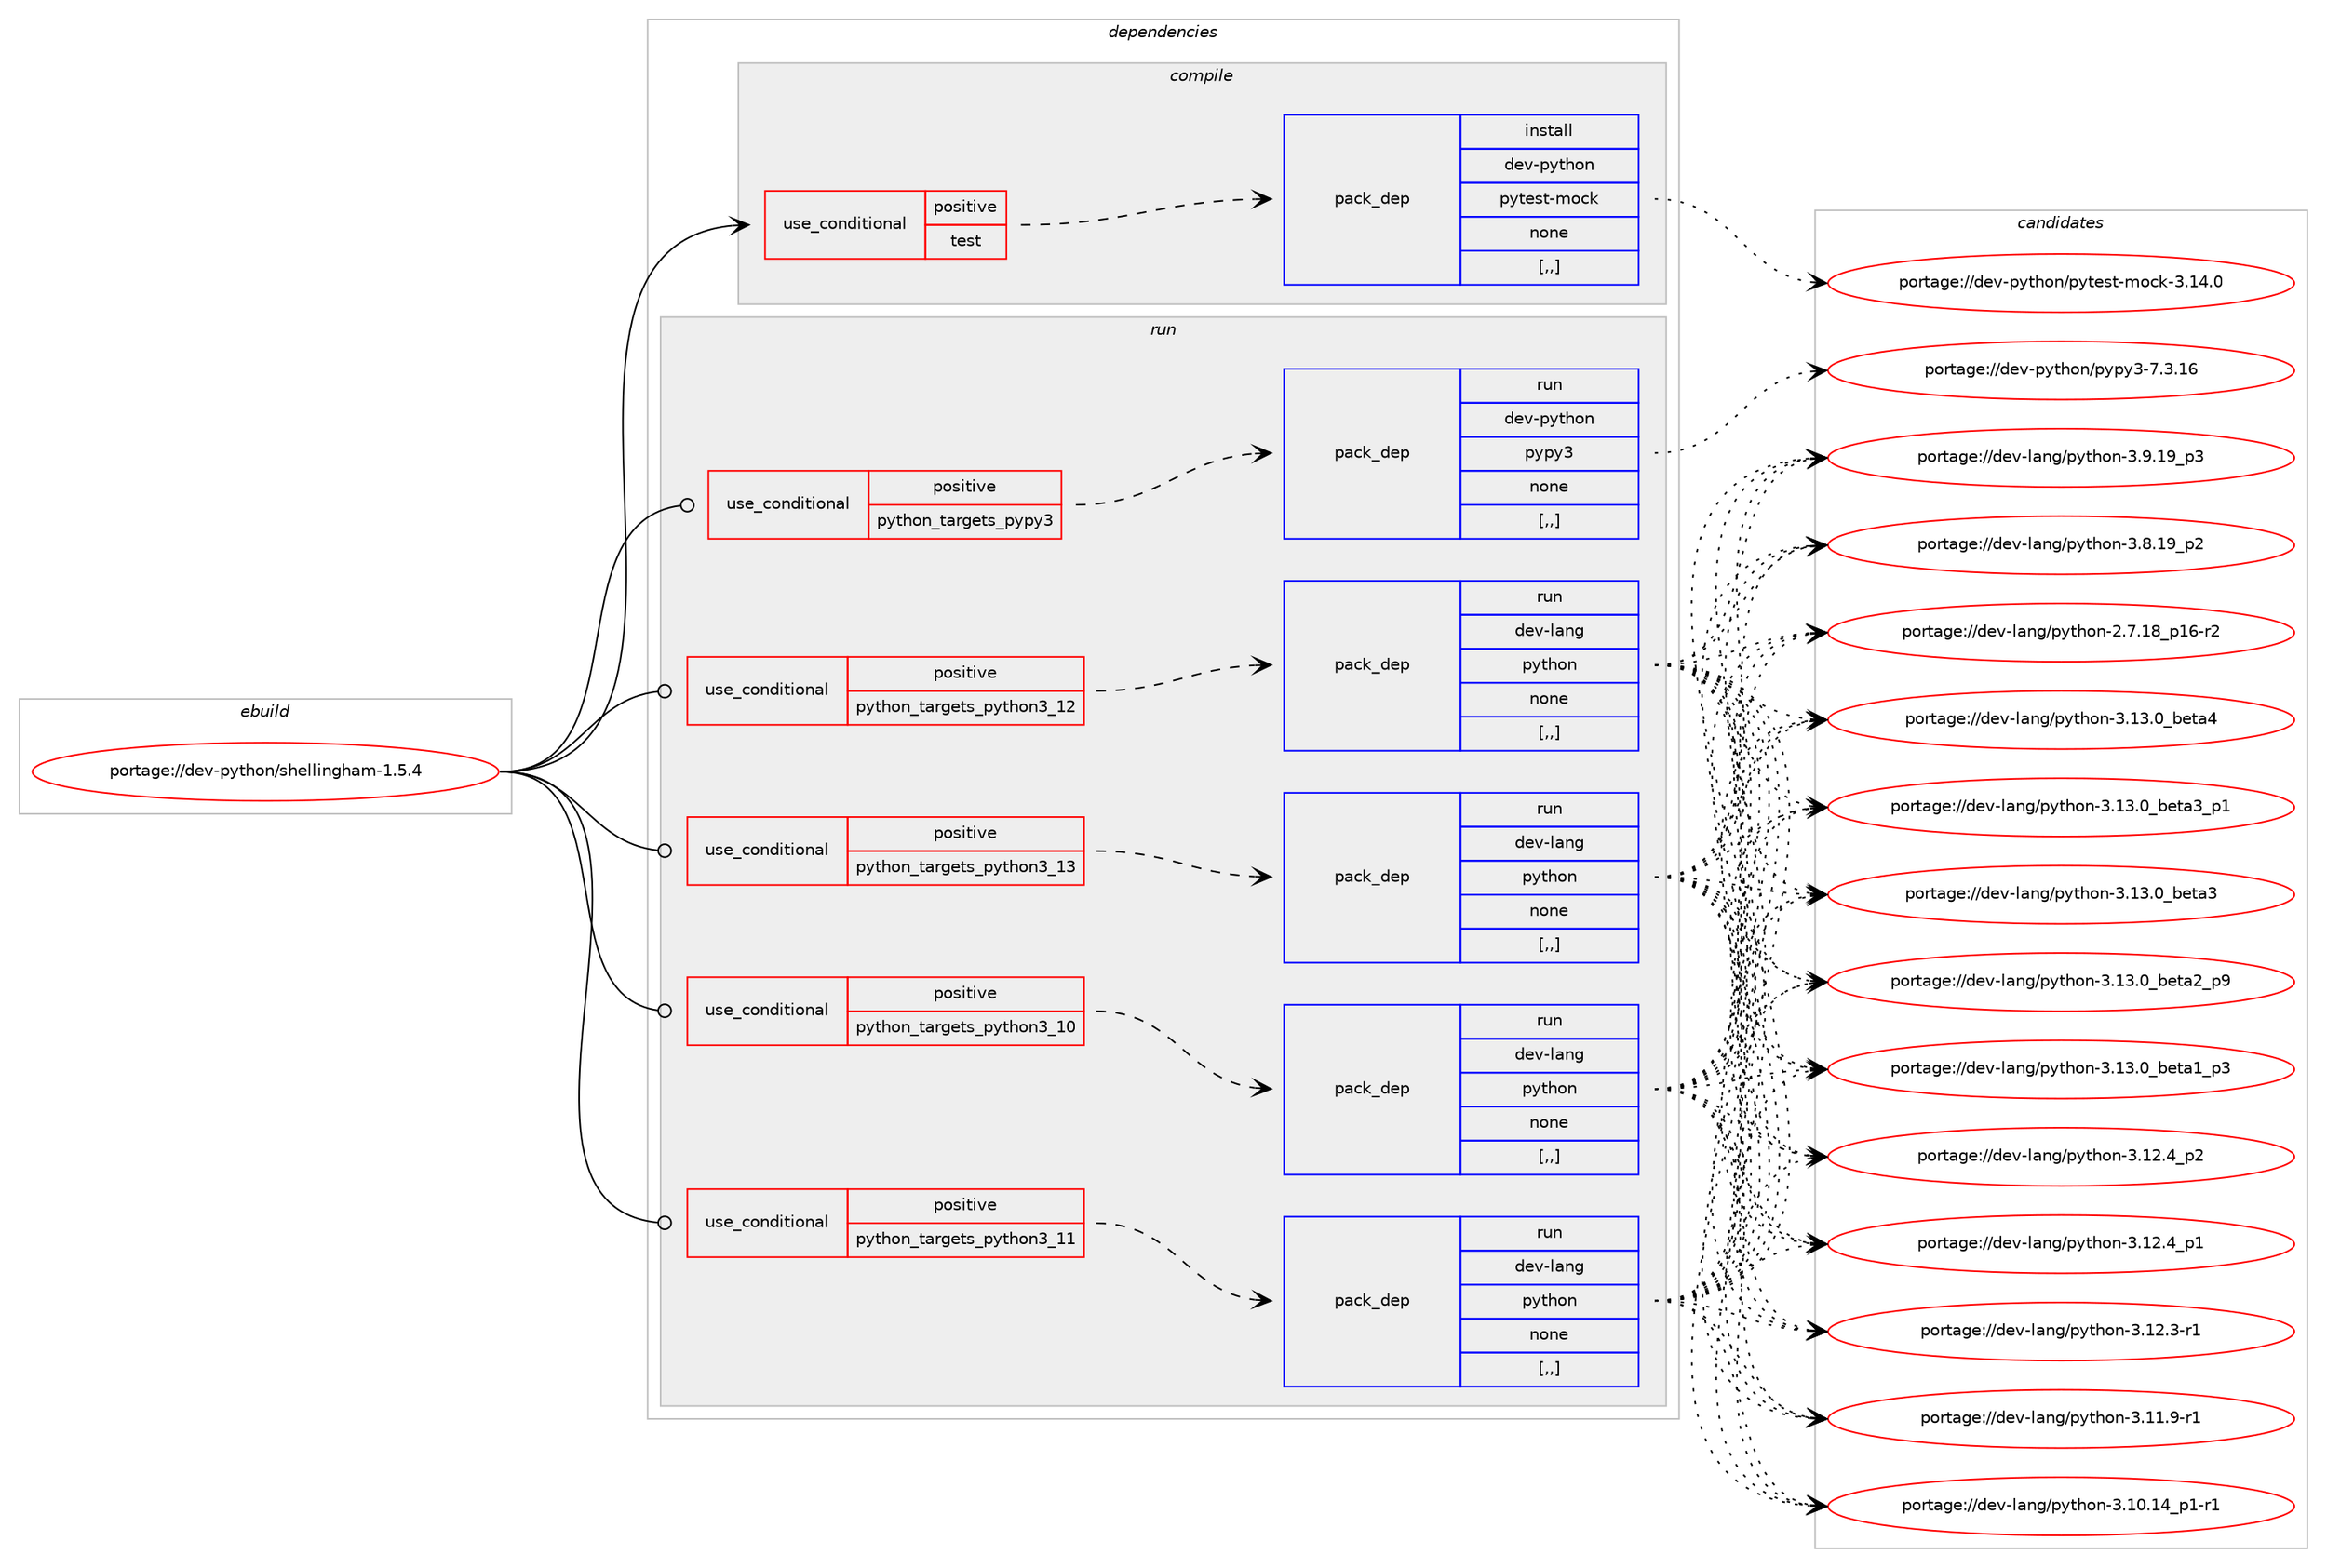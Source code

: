 digraph prolog {

# *************
# Graph options
# *************

newrank=true;
concentrate=true;
compound=true;
graph [rankdir=LR,fontname=Helvetica,fontsize=10,ranksep=1.5];#, ranksep=2.5, nodesep=0.2];
edge  [arrowhead=vee];
node  [fontname=Helvetica,fontsize=10];

# **********
# The ebuild
# **********

subgraph cluster_leftcol {
color=gray;
label=<<i>ebuild</i>>;
id [label="portage://dev-python/shellingham-1.5.4", color=red, width=4, href="../dev-python/shellingham-1.5.4.svg"];
}

# ****************
# The dependencies
# ****************

subgraph cluster_midcol {
color=gray;
label=<<i>dependencies</i>>;
subgraph cluster_compile {
fillcolor="#eeeeee";
style=filled;
label=<<i>compile</i>>;
subgraph cond39564 {
dependency163389 [label=<<TABLE BORDER="0" CELLBORDER="1" CELLSPACING="0" CELLPADDING="4"><TR><TD ROWSPAN="3" CELLPADDING="10">use_conditional</TD></TR><TR><TD>positive</TD></TR><TR><TD>test</TD></TR></TABLE>>, shape=none, color=red];
subgraph pack122553 {
dependency163390 [label=<<TABLE BORDER="0" CELLBORDER="1" CELLSPACING="0" CELLPADDING="4" WIDTH="220"><TR><TD ROWSPAN="6" CELLPADDING="30">pack_dep</TD></TR><TR><TD WIDTH="110">install</TD></TR><TR><TD>dev-python</TD></TR><TR><TD>pytest-mock</TD></TR><TR><TD>none</TD></TR><TR><TD>[,,]</TD></TR></TABLE>>, shape=none, color=blue];
}
dependency163389:e -> dependency163390:w [weight=20,style="dashed",arrowhead="vee"];
}
id:e -> dependency163389:w [weight=20,style="solid",arrowhead="vee"];
}
subgraph cluster_compileandrun {
fillcolor="#eeeeee";
style=filled;
label=<<i>compile and run</i>>;
}
subgraph cluster_run {
fillcolor="#eeeeee";
style=filled;
label=<<i>run</i>>;
subgraph cond39565 {
dependency163391 [label=<<TABLE BORDER="0" CELLBORDER="1" CELLSPACING="0" CELLPADDING="4"><TR><TD ROWSPAN="3" CELLPADDING="10">use_conditional</TD></TR><TR><TD>positive</TD></TR><TR><TD>python_targets_pypy3</TD></TR></TABLE>>, shape=none, color=red];
subgraph pack122554 {
dependency163392 [label=<<TABLE BORDER="0" CELLBORDER="1" CELLSPACING="0" CELLPADDING="4" WIDTH="220"><TR><TD ROWSPAN="6" CELLPADDING="30">pack_dep</TD></TR><TR><TD WIDTH="110">run</TD></TR><TR><TD>dev-python</TD></TR><TR><TD>pypy3</TD></TR><TR><TD>none</TD></TR><TR><TD>[,,]</TD></TR></TABLE>>, shape=none, color=blue];
}
dependency163391:e -> dependency163392:w [weight=20,style="dashed",arrowhead="vee"];
}
id:e -> dependency163391:w [weight=20,style="solid",arrowhead="odot"];
subgraph cond39566 {
dependency163393 [label=<<TABLE BORDER="0" CELLBORDER="1" CELLSPACING="0" CELLPADDING="4"><TR><TD ROWSPAN="3" CELLPADDING="10">use_conditional</TD></TR><TR><TD>positive</TD></TR><TR><TD>python_targets_python3_10</TD></TR></TABLE>>, shape=none, color=red];
subgraph pack122555 {
dependency163394 [label=<<TABLE BORDER="0" CELLBORDER="1" CELLSPACING="0" CELLPADDING="4" WIDTH="220"><TR><TD ROWSPAN="6" CELLPADDING="30">pack_dep</TD></TR><TR><TD WIDTH="110">run</TD></TR><TR><TD>dev-lang</TD></TR><TR><TD>python</TD></TR><TR><TD>none</TD></TR><TR><TD>[,,]</TD></TR></TABLE>>, shape=none, color=blue];
}
dependency163393:e -> dependency163394:w [weight=20,style="dashed",arrowhead="vee"];
}
id:e -> dependency163393:w [weight=20,style="solid",arrowhead="odot"];
subgraph cond39567 {
dependency163395 [label=<<TABLE BORDER="0" CELLBORDER="1" CELLSPACING="0" CELLPADDING="4"><TR><TD ROWSPAN="3" CELLPADDING="10">use_conditional</TD></TR><TR><TD>positive</TD></TR><TR><TD>python_targets_python3_11</TD></TR></TABLE>>, shape=none, color=red];
subgraph pack122556 {
dependency163396 [label=<<TABLE BORDER="0" CELLBORDER="1" CELLSPACING="0" CELLPADDING="4" WIDTH="220"><TR><TD ROWSPAN="6" CELLPADDING="30">pack_dep</TD></TR><TR><TD WIDTH="110">run</TD></TR><TR><TD>dev-lang</TD></TR><TR><TD>python</TD></TR><TR><TD>none</TD></TR><TR><TD>[,,]</TD></TR></TABLE>>, shape=none, color=blue];
}
dependency163395:e -> dependency163396:w [weight=20,style="dashed",arrowhead="vee"];
}
id:e -> dependency163395:w [weight=20,style="solid",arrowhead="odot"];
subgraph cond39568 {
dependency163397 [label=<<TABLE BORDER="0" CELLBORDER="1" CELLSPACING="0" CELLPADDING="4"><TR><TD ROWSPAN="3" CELLPADDING="10">use_conditional</TD></TR><TR><TD>positive</TD></TR><TR><TD>python_targets_python3_12</TD></TR></TABLE>>, shape=none, color=red];
subgraph pack122557 {
dependency163398 [label=<<TABLE BORDER="0" CELLBORDER="1" CELLSPACING="0" CELLPADDING="4" WIDTH="220"><TR><TD ROWSPAN="6" CELLPADDING="30">pack_dep</TD></TR><TR><TD WIDTH="110">run</TD></TR><TR><TD>dev-lang</TD></TR><TR><TD>python</TD></TR><TR><TD>none</TD></TR><TR><TD>[,,]</TD></TR></TABLE>>, shape=none, color=blue];
}
dependency163397:e -> dependency163398:w [weight=20,style="dashed",arrowhead="vee"];
}
id:e -> dependency163397:w [weight=20,style="solid",arrowhead="odot"];
subgraph cond39569 {
dependency163399 [label=<<TABLE BORDER="0" CELLBORDER="1" CELLSPACING="0" CELLPADDING="4"><TR><TD ROWSPAN="3" CELLPADDING="10">use_conditional</TD></TR><TR><TD>positive</TD></TR><TR><TD>python_targets_python3_13</TD></TR></TABLE>>, shape=none, color=red];
subgraph pack122558 {
dependency163400 [label=<<TABLE BORDER="0" CELLBORDER="1" CELLSPACING="0" CELLPADDING="4" WIDTH="220"><TR><TD ROWSPAN="6" CELLPADDING="30">pack_dep</TD></TR><TR><TD WIDTH="110">run</TD></TR><TR><TD>dev-lang</TD></TR><TR><TD>python</TD></TR><TR><TD>none</TD></TR><TR><TD>[,,]</TD></TR></TABLE>>, shape=none, color=blue];
}
dependency163399:e -> dependency163400:w [weight=20,style="dashed",arrowhead="vee"];
}
id:e -> dependency163399:w [weight=20,style="solid",arrowhead="odot"];
}
}

# **************
# The candidates
# **************

subgraph cluster_choices {
rank=same;
color=gray;
label=<<i>candidates</i>>;

subgraph choice122553 {
color=black;
nodesep=1;
choice1001011184511212111610411111047112121116101115116451091119910745514649524648 [label="portage://dev-python/pytest-mock-3.14.0", color=red, width=4,href="../dev-python/pytest-mock-3.14.0.svg"];
dependency163390:e -> choice1001011184511212111610411111047112121116101115116451091119910745514649524648:w [style=dotted,weight="100"];
}
subgraph choice122554 {
color=black;
nodesep=1;
choice10010111845112121116104111110471121211121215145554651464954 [label="portage://dev-python/pypy3-7.3.16", color=red, width=4,href="../dev-python/pypy3-7.3.16.svg"];
dependency163392:e -> choice10010111845112121116104111110471121211121215145554651464954:w [style=dotted,weight="100"];
}
subgraph choice122555 {
color=black;
nodesep=1;
choice1001011184510897110103471121211161041111104551464951464895981011169752 [label="portage://dev-lang/python-3.13.0_beta4", color=red, width=4,href="../dev-lang/python-3.13.0_beta4.svg"];
choice10010111845108971101034711212111610411111045514649514648959810111697519511249 [label="portage://dev-lang/python-3.13.0_beta3_p1", color=red, width=4,href="../dev-lang/python-3.13.0_beta3_p1.svg"];
choice1001011184510897110103471121211161041111104551464951464895981011169751 [label="portage://dev-lang/python-3.13.0_beta3", color=red, width=4,href="../dev-lang/python-3.13.0_beta3.svg"];
choice10010111845108971101034711212111610411111045514649514648959810111697509511257 [label="portage://dev-lang/python-3.13.0_beta2_p9", color=red, width=4,href="../dev-lang/python-3.13.0_beta2_p9.svg"];
choice10010111845108971101034711212111610411111045514649514648959810111697499511251 [label="portage://dev-lang/python-3.13.0_beta1_p3", color=red, width=4,href="../dev-lang/python-3.13.0_beta1_p3.svg"];
choice100101118451089711010347112121116104111110455146495046529511250 [label="portage://dev-lang/python-3.12.4_p2", color=red, width=4,href="../dev-lang/python-3.12.4_p2.svg"];
choice100101118451089711010347112121116104111110455146495046529511249 [label="portage://dev-lang/python-3.12.4_p1", color=red, width=4,href="../dev-lang/python-3.12.4_p1.svg"];
choice100101118451089711010347112121116104111110455146495046514511449 [label="portage://dev-lang/python-3.12.3-r1", color=red, width=4,href="../dev-lang/python-3.12.3-r1.svg"];
choice100101118451089711010347112121116104111110455146494946574511449 [label="portage://dev-lang/python-3.11.9-r1", color=red, width=4,href="../dev-lang/python-3.11.9-r1.svg"];
choice100101118451089711010347112121116104111110455146494846495295112494511449 [label="portage://dev-lang/python-3.10.14_p1-r1", color=red, width=4,href="../dev-lang/python-3.10.14_p1-r1.svg"];
choice100101118451089711010347112121116104111110455146574649579511251 [label="portage://dev-lang/python-3.9.19_p3", color=red, width=4,href="../dev-lang/python-3.9.19_p3.svg"];
choice100101118451089711010347112121116104111110455146564649579511250 [label="portage://dev-lang/python-3.8.19_p2", color=red, width=4,href="../dev-lang/python-3.8.19_p2.svg"];
choice100101118451089711010347112121116104111110455046554649569511249544511450 [label="portage://dev-lang/python-2.7.18_p16-r2", color=red, width=4,href="../dev-lang/python-2.7.18_p16-r2.svg"];
dependency163394:e -> choice1001011184510897110103471121211161041111104551464951464895981011169752:w [style=dotted,weight="100"];
dependency163394:e -> choice10010111845108971101034711212111610411111045514649514648959810111697519511249:w [style=dotted,weight="100"];
dependency163394:e -> choice1001011184510897110103471121211161041111104551464951464895981011169751:w [style=dotted,weight="100"];
dependency163394:e -> choice10010111845108971101034711212111610411111045514649514648959810111697509511257:w [style=dotted,weight="100"];
dependency163394:e -> choice10010111845108971101034711212111610411111045514649514648959810111697499511251:w [style=dotted,weight="100"];
dependency163394:e -> choice100101118451089711010347112121116104111110455146495046529511250:w [style=dotted,weight="100"];
dependency163394:e -> choice100101118451089711010347112121116104111110455146495046529511249:w [style=dotted,weight="100"];
dependency163394:e -> choice100101118451089711010347112121116104111110455146495046514511449:w [style=dotted,weight="100"];
dependency163394:e -> choice100101118451089711010347112121116104111110455146494946574511449:w [style=dotted,weight="100"];
dependency163394:e -> choice100101118451089711010347112121116104111110455146494846495295112494511449:w [style=dotted,weight="100"];
dependency163394:e -> choice100101118451089711010347112121116104111110455146574649579511251:w [style=dotted,weight="100"];
dependency163394:e -> choice100101118451089711010347112121116104111110455146564649579511250:w [style=dotted,weight="100"];
dependency163394:e -> choice100101118451089711010347112121116104111110455046554649569511249544511450:w [style=dotted,weight="100"];
}
subgraph choice122556 {
color=black;
nodesep=1;
choice1001011184510897110103471121211161041111104551464951464895981011169752 [label="portage://dev-lang/python-3.13.0_beta4", color=red, width=4,href="../dev-lang/python-3.13.0_beta4.svg"];
choice10010111845108971101034711212111610411111045514649514648959810111697519511249 [label="portage://dev-lang/python-3.13.0_beta3_p1", color=red, width=4,href="../dev-lang/python-3.13.0_beta3_p1.svg"];
choice1001011184510897110103471121211161041111104551464951464895981011169751 [label="portage://dev-lang/python-3.13.0_beta3", color=red, width=4,href="../dev-lang/python-3.13.0_beta3.svg"];
choice10010111845108971101034711212111610411111045514649514648959810111697509511257 [label="portage://dev-lang/python-3.13.0_beta2_p9", color=red, width=4,href="../dev-lang/python-3.13.0_beta2_p9.svg"];
choice10010111845108971101034711212111610411111045514649514648959810111697499511251 [label="portage://dev-lang/python-3.13.0_beta1_p3", color=red, width=4,href="../dev-lang/python-3.13.0_beta1_p3.svg"];
choice100101118451089711010347112121116104111110455146495046529511250 [label="portage://dev-lang/python-3.12.4_p2", color=red, width=4,href="../dev-lang/python-3.12.4_p2.svg"];
choice100101118451089711010347112121116104111110455146495046529511249 [label="portage://dev-lang/python-3.12.4_p1", color=red, width=4,href="../dev-lang/python-3.12.4_p1.svg"];
choice100101118451089711010347112121116104111110455146495046514511449 [label="portage://dev-lang/python-3.12.3-r1", color=red, width=4,href="../dev-lang/python-3.12.3-r1.svg"];
choice100101118451089711010347112121116104111110455146494946574511449 [label="portage://dev-lang/python-3.11.9-r1", color=red, width=4,href="../dev-lang/python-3.11.9-r1.svg"];
choice100101118451089711010347112121116104111110455146494846495295112494511449 [label="portage://dev-lang/python-3.10.14_p1-r1", color=red, width=4,href="../dev-lang/python-3.10.14_p1-r1.svg"];
choice100101118451089711010347112121116104111110455146574649579511251 [label="portage://dev-lang/python-3.9.19_p3", color=red, width=4,href="../dev-lang/python-3.9.19_p3.svg"];
choice100101118451089711010347112121116104111110455146564649579511250 [label="portage://dev-lang/python-3.8.19_p2", color=red, width=4,href="../dev-lang/python-3.8.19_p2.svg"];
choice100101118451089711010347112121116104111110455046554649569511249544511450 [label="portage://dev-lang/python-2.7.18_p16-r2", color=red, width=4,href="../dev-lang/python-2.7.18_p16-r2.svg"];
dependency163396:e -> choice1001011184510897110103471121211161041111104551464951464895981011169752:w [style=dotted,weight="100"];
dependency163396:e -> choice10010111845108971101034711212111610411111045514649514648959810111697519511249:w [style=dotted,weight="100"];
dependency163396:e -> choice1001011184510897110103471121211161041111104551464951464895981011169751:w [style=dotted,weight="100"];
dependency163396:e -> choice10010111845108971101034711212111610411111045514649514648959810111697509511257:w [style=dotted,weight="100"];
dependency163396:e -> choice10010111845108971101034711212111610411111045514649514648959810111697499511251:w [style=dotted,weight="100"];
dependency163396:e -> choice100101118451089711010347112121116104111110455146495046529511250:w [style=dotted,weight="100"];
dependency163396:e -> choice100101118451089711010347112121116104111110455146495046529511249:w [style=dotted,weight="100"];
dependency163396:e -> choice100101118451089711010347112121116104111110455146495046514511449:w [style=dotted,weight="100"];
dependency163396:e -> choice100101118451089711010347112121116104111110455146494946574511449:w [style=dotted,weight="100"];
dependency163396:e -> choice100101118451089711010347112121116104111110455146494846495295112494511449:w [style=dotted,weight="100"];
dependency163396:e -> choice100101118451089711010347112121116104111110455146574649579511251:w [style=dotted,weight="100"];
dependency163396:e -> choice100101118451089711010347112121116104111110455146564649579511250:w [style=dotted,weight="100"];
dependency163396:e -> choice100101118451089711010347112121116104111110455046554649569511249544511450:w [style=dotted,weight="100"];
}
subgraph choice122557 {
color=black;
nodesep=1;
choice1001011184510897110103471121211161041111104551464951464895981011169752 [label="portage://dev-lang/python-3.13.0_beta4", color=red, width=4,href="../dev-lang/python-3.13.0_beta4.svg"];
choice10010111845108971101034711212111610411111045514649514648959810111697519511249 [label="portage://dev-lang/python-3.13.0_beta3_p1", color=red, width=4,href="../dev-lang/python-3.13.0_beta3_p1.svg"];
choice1001011184510897110103471121211161041111104551464951464895981011169751 [label="portage://dev-lang/python-3.13.0_beta3", color=red, width=4,href="../dev-lang/python-3.13.0_beta3.svg"];
choice10010111845108971101034711212111610411111045514649514648959810111697509511257 [label="portage://dev-lang/python-3.13.0_beta2_p9", color=red, width=4,href="../dev-lang/python-3.13.0_beta2_p9.svg"];
choice10010111845108971101034711212111610411111045514649514648959810111697499511251 [label="portage://dev-lang/python-3.13.0_beta1_p3", color=red, width=4,href="../dev-lang/python-3.13.0_beta1_p3.svg"];
choice100101118451089711010347112121116104111110455146495046529511250 [label="portage://dev-lang/python-3.12.4_p2", color=red, width=4,href="../dev-lang/python-3.12.4_p2.svg"];
choice100101118451089711010347112121116104111110455146495046529511249 [label="portage://dev-lang/python-3.12.4_p1", color=red, width=4,href="../dev-lang/python-3.12.4_p1.svg"];
choice100101118451089711010347112121116104111110455146495046514511449 [label="portage://dev-lang/python-3.12.3-r1", color=red, width=4,href="../dev-lang/python-3.12.3-r1.svg"];
choice100101118451089711010347112121116104111110455146494946574511449 [label="portage://dev-lang/python-3.11.9-r1", color=red, width=4,href="../dev-lang/python-3.11.9-r1.svg"];
choice100101118451089711010347112121116104111110455146494846495295112494511449 [label="portage://dev-lang/python-3.10.14_p1-r1", color=red, width=4,href="../dev-lang/python-3.10.14_p1-r1.svg"];
choice100101118451089711010347112121116104111110455146574649579511251 [label="portage://dev-lang/python-3.9.19_p3", color=red, width=4,href="../dev-lang/python-3.9.19_p3.svg"];
choice100101118451089711010347112121116104111110455146564649579511250 [label="portage://dev-lang/python-3.8.19_p2", color=red, width=4,href="../dev-lang/python-3.8.19_p2.svg"];
choice100101118451089711010347112121116104111110455046554649569511249544511450 [label="portage://dev-lang/python-2.7.18_p16-r2", color=red, width=4,href="../dev-lang/python-2.7.18_p16-r2.svg"];
dependency163398:e -> choice1001011184510897110103471121211161041111104551464951464895981011169752:w [style=dotted,weight="100"];
dependency163398:e -> choice10010111845108971101034711212111610411111045514649514648959810111697519511249:w [style=dotted,weight="100"];
dependency163398:e -> choice1001011184510897110103471121211161041111104551464951464895981011169751:w [style=dotted,weight="100"];
dependency163398:e -> choice10010111845108971101034711212111610411111045514649514648959810111697509511257:w [style=dotted,weight="100"];
dependency163398:e -> choice10010111845108971101034711212111610411111045514649514648959810111697499511251:w [style=dotted,weight="100"];
dependency163398:e -> choice100101118451089711010347112121116104111110455146495046529511250:w [style=dotted,weight="100"];
dependency163398:e -> choice100101118451089711010347112121116104111110455146495046529511249:w [style=dotted,weight="100"];
dependency163398:e -> choice100101118451089711010347112121116104111110455146495046514511449:w [style=dotted,weight="100"];
dependency163398:e -> choice100101118451089711010347112121116104111110455146494946574511449:w [style=dotted,weight="100"];
dependency163398:e -> choice100101118451089711010347112121116104111110455146494846495295112494511449:w [style=dotted,weight="100"];
dependency163398:e -> choice100101118451089711010347112121116104111110455146574649579511251:w [style=dotted,weight="100"];
dependency163398:e -> choice100101118451089711010347112121116104111110455146564649579511250:w [style=dotted,weight="100"];
dependency163398:e -> choice100101118451089711010347112121116104111110455046554649569511249544511450:w [style=dotted,weight="100"];
}
subgraph choice122558 {
color=black;
nodesep=1;
choice1001011184510897110103471121211161041111104551464951464895981011169752 [label="portage://dev-lang/python-3.13.0_beta4", color=red, width=4,href="../dev-lang/python-3.13.0_beta4.svg"];
choice10010111845108971101034711212111610411111045514649514648959810111697519511249 [label="portage://dev-lang/python-3.13.0_beta3_p1", color=red, width=4,href="../dev-lang/python-3.13.0_beta3_p1.svg"];
choice1001011184510897110103471121211161041111104551464951464895981011169751 [label="portage://dev-lang/python-3.13.0_beta3", color=red, width=4,href="../dev-lang/python-3.13.0_beta3.svg"];
choice10010111845108971101034711212111610411111045514649514648959810111697509511257 [label="portage://dev-lang/python-3.13.0_beta2_p9", color=red, width=4,href="../dev-lang/python-3.13.0_beta2_p9.svg"];
choice10010111845108971101034711212111610411111045514649514648959810111697499511251 [label="portage://dev-lang/python-3.13.0_beta1_p3", color=red, width=4,href="../dev-lang/python-3.13.0_beta1_p3.svg"];
choice100101118451089711010347112121116104111110455146495046529511250 [label="portage://dev-lang/python-3.12.4_p2", color=red, width=4,href="../dev-lang/python-3.12.4_p2.svg"];
choice100101118451089711010347112121116104111110455146495046529511249 [label="portage://dev-lang/python-3.12.4_p1", color=red, width=4,href="../dev-lang/python-3.12.4_p1.svg"];
choice100101118451089711010347112121116104111110455146495046514511449 [label="portage://dev-lang/python-3.12.3-r1", color=red, width=4,href="../dev-lang/python-3.12.3-r1.svg"];
choice100101118451089711010347112121116104111110455146494946574511449 [label="portage://dev-lang/python-3.11.9-r1", color=red, width=4,href="../dev-lang/python-3.11.9-r1.svg"];
choice100101118451089711010347112121116104111110455146494846495295112494511449 [label="portage://dev-lang/python-3.10.14_p1-r1", color=red, width=4,href="../dev-lang/python-3.10.14_p1-r1.svg"];
choice100101118451089711010347112121116104111110455146574649579511251 [label="portage://dev-lang/python-3.9.19_p3", color=red, width=4,href="../dev-lang/python-3.9.19_p3.svg"];
choice100101118451089711010347112121116104111110455146564649579511250 [label="portage://dev-lang/python-3.8.19_p2", color=red, width=4,href="../dev-lang/python-3.8.19_p2.svg"];
choice100101118451089711010347112121116104111110455046554649569511249544511450 [label="portage://dev-lang/python-2.7.18_p16-r2", color=red, width=4,href="../dev-lang/python-2.7.18_p16-r2.svg"];
dependency163400:e -> choice1001011184510897110103471121211161041111104551464951464895981011169752:w [style=dotted,weight="100"];
dependency163400:e -> choice10010111845108971101034711212111610411111045514649514648959810111697519511249:w [style=dotted,weight="100"];
dependency163400:e -> choice1001011184510897110103471121211161041111104551464951464895981011169751:w [style=dotted,weight="100"];
dependency163400:e -> choice10010111845108971101034711212111610411111045514649514648959810111697509511257:w [style=dotted,weight="100"];
dependency163400:e -> choice10010111845108971101034711212111610411111045514649514648959810111697499511251:w [style=dotted,weight="100"];
dependency163400:e -> choice100101118451089711010347112121116104111110455146495046529511250:w [style=dotted,weight="100"];
dependency163400:e -> choice100101118451089711010347112121116104111110455146495046529511249:w [style=dotted,weight="100"];
dependency163400:e -> choice100101118451089711010347112121116104111110455146495046514511449:w [style=dotted,weight="100"];
dependency163400:e -> choice100101118451089711010347112121116104111110455146494946574511449:w [style=dotted,weight="100"];
dependency163400:e -> choice100101118451089711010347112121116104111110455146494846495295112494511449:w [style=dotted,weight="100"];
dependency163400:e -> choice100101118451089711010347112121116104111110455146574649579511251:w [style=dotted,weight="100"];
dependency163400:e -> choice100101118451089711010347112121116104111110455146564649579511250:w [style=dotted,weight="100"];
dependency163400:e -> choice100101118451089711010347112121116104111110455046554649569511249544511450:w [style=dotted,weight="100"];
}
}

}
